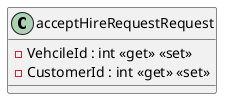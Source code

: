 @startuml
class acceptHireRequestRequest {
    - VehcileId : int <<get>> <<set>>
    - CustomerId : int <<get>> <<set>>
}
@enduml
